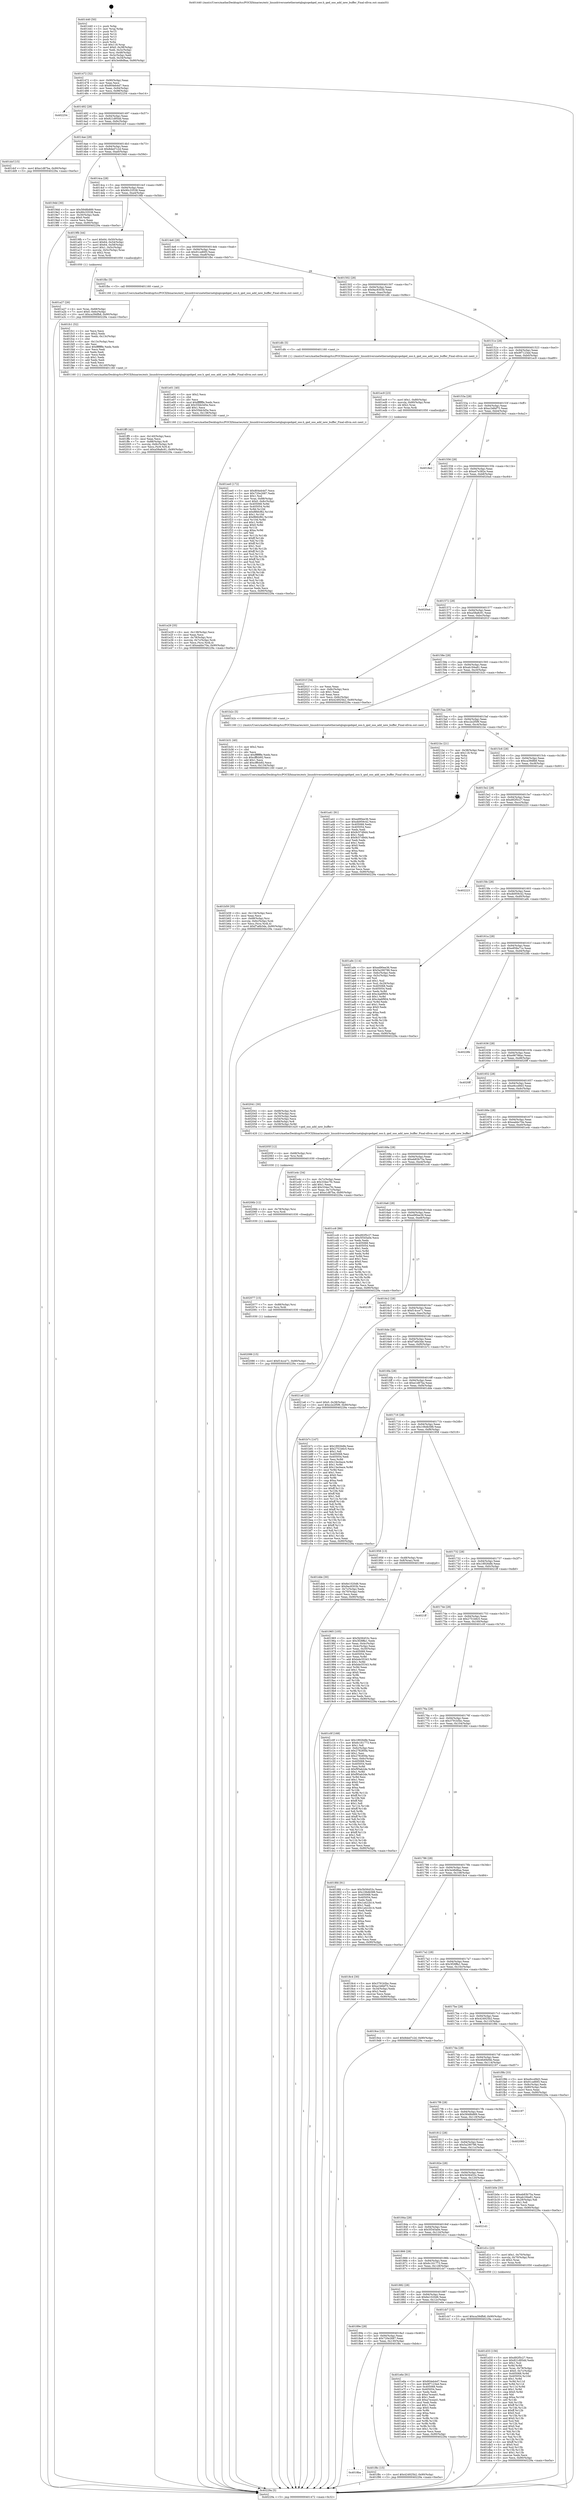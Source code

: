 digraph "0x401440" {
  label = "0x401440 (/mnt/c/Users/mathe/Desktop/tcc/POCII/binaries/extr_linuxdriversnetethernetqlogicqedqed_ooo.h_qed_ooo_add_new_buffer_Final-ollvm.out::main(0))"
  labelloc = "t"
  node[shape=record]

  Entry [label="",width=0.3,height=0.3,shape=circle,fillcolor=black,style=filled]
  "0x401472" [label="{
     0x401472 [32]\l
     | [instrs]\l
     &nbsp;&nbsp;0x401472 \<+6\>: mov -0x90(%rbp),%eax\l
     &nbsp;&nbsp;0x401478 \<+2\>: mov %eax,%ecx\l
     &nbsp;&nbsp;0x40147a \<+6\>: sub $0x804eb4d7,%ecx\l
     &nbsp;&nbsp;0x401480 \<+6\>: mov %eax,-0x94(%rbp)\l
     &nbsp;&nbsp;0x401486 \<+6\>: mov %ecx,-0x98(%rbp)\l
     &nbsp;&nbsp;0x40148c \<+6\>: je 0000000000402254 \<main+0xe14\>\l
  }"]
  "0x402254" [label="{
     0x402254\l
  }", style=dashed]
  "0x401492" [label="{
     0x401492 [28]\l
     | [instrs]\l
     &nbsp;&nbsp;0x401492 \<+5\>: jmp 0000000000401497 \<main+0x57\>\l
     &nbsp;&nbsp;0x401497 \<+6\>: mov -0x94(%rbp),%eax\l
     &nbsp;&nbsp;0x40149d \<+5\>: sub $0x821d95dd,%eax\l
     &nbsp;&nbsp;0x4014a2 \<+6\>: mov %eax,-0x9c(%rbp)\l
     &nbsp;&nbsp;0x4014a8 \<+6\>: je 0000000000401dcf \<main+0x98f\>\l
  }"]
  Exit [label="",width=0.3,height=0.3,shape=circle,fillcolor=black,style=filled,peripheries=2]
  "0x401dcf" [label="{
     0x401dcf [15]\l
     | [instrs]\l
     &nbsp;&nbsp;0x401dcf \<+10\>: movl $0xe1d87ba,-0x90(%rbp)\l
     &nbsp;&nbsp;0x401dd9 \<+5\>: jmp 000000000040229a \<main+0xe5a\>\l
  }"]
  "0x4014ae" [label="{
     0x4014ae [28]\l
     | [instrs]\l
     &nbsp;&nbsp;0x4014ae \<+5\>: jmp 00000000004014b3 \<main+0x73\>\l
     &nbsp;&nbsp;0x4014b3 \<+6\>: mov -0x94(%rbp),%eax\l
     &nbsp;&nbsp;0x4014b9 \<+5\>: sub $0x8ded7c2d,%eax\l
     &nbsp;&nbsp;0x4014be \<+6\>: mov %eax,-0xa0(%rbp)\l
     &nbsp;&nbsp;0x4014c4 \<+6\>: je 00000000004019dd \<main+0x59d\>\l
  }"]
  "0x402086" [label="{
     0x402086 [15]\l
     | [instrs]\l
     &nbsp;&nbsp;0x402086 \<+10\>: movl $0xf14cce71,-0x90(%rbp)\l
     &nbsp;&nbsp;0x402090 \<+5\>: jmp 000000000040229a \<main+0xe5a\>\l
  }"]
  "0x4019dd" [label="{
     0x4019dd [30]\l
     | [instrs]\l
     &nbsp;&nbsp;0x4019dd \<+5\>: mov $0x5848b889,%eax\l
     &nbsp;&nbsp;0x4019e2 \<+5\>: mov $0x90c33538,%ecx\l
     &nbsp;&nbsp;0x4019e7 \<+3\>: mov -0x30(%rbp),%edx\l
     &nbsp;&nbsp;0x4019ea \<+3\>: cmp $0x0,%edx\l
     &nbsp;&nbsp;0x4019ed \<+3\>: cmove %ecx,%eax\l
     &nbsp;&nbsp;0x4019f0 \<+6\>: mov %eax,-0x90(%rbp)\l
     &nbsp;&nbsp;0x4019f6 \<+5\>: jmp 000000000040229a \<main+0xe5a\>\l
  }"]
  "0x4014ca" [label="{
     0x4014ca [28]\l
     | [instrs]\l
     &nbsp;&nbsp;0x4014ca \<+5\>: jmp 00000000004014cf \<main+0x8f\>\l
     &nbsp;&nbsp;0x4014cf \<+6\>: mov -0x94(%rbp),%eax\l
     &nbsp;&nbsp;0x4014d5 \<+5\>: sub $0x90c33538,%eax\l
     &nbsp;&nbsp;0x4014da \<+6\>: mov %eax,-0xa4(%rbp)\l
     &nbsp;&nbsp;0x4014e0 \<+6\>: je 00000000004019fb \<main+0x5bb\>\l
  }"]
  "0x402077" [label="{
     0x402077 [15]\l
     | [instrs]\l
     &nbsp;&nbsp;0x402077 \<+7\>: mov -0x88(%rbp),%rsi\l
     &nbsp;&nbsp;0x40207e \<+3\>: mov %rsi,%rdi\l
     &nbsp;&nbsp;0x402081 \<+5\>: call 0000000000401030 \<free@plt\>\l
     | [calls]\l
     &nbsp;&nbsp;0x401030 \{1\} (unknown)\l
  }"]
  "0x4019fb" [label="{
     0x4019fb [44]\l
     | [instrs]\l
     &nbsp;&nbsp;0x4019fb \<+7\>: movl $0x64,-0x50(%rbp)\l
     &nbsp;&nbsp;0x401a02 \<+7\>: movl $0x64,-0x54(%rbp)\l
     &nbsp;&nbsp;0x401a09 \<+7\>: movl $0x64,-0x58(%rbp)\l
     &nbsp;&nbsp;0x401a10 \<+7\>: movl $0x1,-0x5c(%rbp)\l
     &nbsp;&nbsp;0x401a17 \<+4\>: movslq -0x5c(%rbp),%rax\l
     &nbsp;&nbsp;0x401a1b \<+4\>: shl $0x2,%rax\l
     &nbsp;&nbsp;0x401a1f \<+3\>: mov %rax,%rdi\l
     &nbsp;&nbsp;0x401a22 \<+5\>: call 0000000000401050 \<malloc@plt\>\l
     | [calls]\l
     &nbsp;&nbsp;0x401050 \{1\} (unknown)\l
  }"]
  "0x4014e6" [label="{
     0x4014e6 [28]\l
     | [instrs]\l
     &nbsp;&nbsp;0x4014e6 \<+5\>: jmp 00000000004014eb \<main+0xab\>\l
     &nbsp;&nbsp;0x4014eb \<+6\>: mov -0x94(%rbp),%eax\l
     &nbsp;&nbsp;0x4014f1 \<+5\>: sub $0x91ce80f3,%eax\l
     &nbsp;&nbsp;0x4014f6 \<+6\>: mov %eax,-0xa8(%rbp)\l
     &nbsp;&nbsp;0x4014fc \<+6\>: je 0000000000401fbc \<main+0xb7c\>\l
  }"]
  "0x40206b" [label="{
     0x40206b [12]\l
     | [instrs]\l
     &nbsp;&nbsp;0x40206b \<+4\>: mov -0x78(%rbp),%rsi\l
     &nbsp;&nbsp;0x40206f \<+3\>: mov %rsi,%rdi\l
     &nbsp;&nbsp;0x402072 \<+5\>: call 0000000000401030 \<free@plt\>\l
     | [calls]\l
     &nbsp;&nbsp;0x401030 \{1\} (unknown)\l
  }"]
  "0x401fbc" [label="{
     0x401fbc [5]\l
     | [instrs]\l
     &nbsp;&nbsp;0x401fbc \<+5\>: call 0000000000401160 \<next_i\>\l
     | [calls]\l
     &nbsp;&nbsp;0x401160 \{1\} (/mnt/c/Users/mathe/Desktop/tcc/POCII/binaries/extr_linuxdriversnetethernetqlogicqedqed_ooo.h_qed_ooo_add_new_buffer_Final-ollvm.out::next_i)\l
  }"]
  "0x401502" [label="{
     0x401502 [28]\l
     | [instrs]\l
     &nbsp;&nbsp;0x401502 \<+5\>: jmp 0000000000401507 \<main+0xc7\>\l
     &nbsp;&nbsp;0x401507 \<+6\>: mov -0x94(%rbp),%eax\l
     &nbsp;&nbsp;0x40150d \<+5\>: sub $0x9ac8303b,%eax\l
     &nbsp;&nbsp;0x401512 \<+6\>: mov %eax,-0xac(%rbp)\l
     &nbsp;&nbsp;0x401518 \<+6\>: je 0000000000401dfc \<main+0x9bc\>\l
  }"]
  "0x40205f" [label="{
     0x40205f [12]\l
     | [instrs]\l
     &nbsp;&nbsp;0x40205f \<+4\>: mov -0x68(%rbp),%rsi\l
     &nbsp;&nbsp;0x402063 \<+3\>: mov %rsi,%rdi\l
     &nbsp;&nbsp;0x402066 \<+5\>: call 0000000000401030 \<free@plt\>\l
     | [calls]\l
     &nbsp;&nbsp;0x401030 \{1\} (unknown)\l
  }"]
  "0x401dfc" [label="{
     0x401dfc [5]\l
     | [instrs]\l
     &nbsp;&nbsp;0x401dfc \<+5\>: call 0000000000401160 \<next_i\>\l
     | [calls]\l
     &nbsp;&nbsp;0x401160 \{1\} (/mnt/c/Users/mathe/Desktop/tcc/POCII/binaries/extr_linuxdriversnetethernetqlogicqedqed_ooo.h_qed_ooo_add_new_buffer_Final-ollvm.out::next_i)\l
  }"]
  "0x40151e" [label="{
     0x40151e [28]\l
     | [instrs]\l
     &nbsp;&nbsp;0x40151e \<+5\>: jmp 0000000000401523 \<main+0xe3\>\l
     &nbsp;&nbsp;0x401523 \<+6\>: mov -0x94(%rbp),%eax\l
     &nbsp;&nbsp;0x401529 \<+5\>: sub $0x9f7123ed,%eax\l
     &nbsp;&nbsp;0x40152e \<+6\>: mov %eax,-0xb0(%rbp)\l
     &nbsp;&nbsp;0x401534 \<+6\>: je 0000000000401ec9 \<main+0xa89\>\l
  }"]
  "0x401ff5" [label="{
     0x401ff5 [42]\l
     | [instrs]\l
     &nbsp;&nbsp;0x401ff5 \<+6\>: mov -0x140(%rbp),%ecx\l
     &nbsp;&nbsp;0x401ffb \<+3\>: imul %eax,%ecx\l
     &nbsp;&nbsp;0x401ffe \<+7\>: mov -0x88(%rbp),%r8\l
     &nbsp;&nbsp;0x402005 \<+7\>: movslq -0x8c(%rbp),%r9\l
     &nbsp;&nbsp;0x40200c \<+4\>: mov %ecx,(%r8,%r9,4)\l
     &nbsp;&nbsp;0x402010 \<+10\>: movl $0xa58a8c91,-0x90(%rbp)\l
     &nbsp;&nbsp;0x40201a \<+5\>: jmp 000000000040229a \<main+0xe5a\>\l
  }"]
  "0x401ec9" [label="{
     0x401ec9 [23]\l
     | [instrs]\l
     &nbsp;&nbsp;0x401ec9 \<+7\>: movl $0x1,-0x80(%rbp)\l
     &nbsp;&nbsp;0x401ed0 \<+4\>: movslq -0x80(%rbp),%rax\l
     &nbsp;&nbsp;0x401ed4 \<+4\>: shl $0x2,%rax\l
     &nbsp;&nbsp;0x401ed8 \<+3\>: mov %rax,%rdi\l
     &nbsp;&nbsp;0x401edb \<+5\>: call 0000000000401050 \<malloc@plt\>\l
     | [calls]\l
     &nbsp;&nbsp;0x401050 \{1\} (unknown)\l
  }"]
  "0x40153a" [label="{
     0x40153a [28]\l
     | [instrs]\l
     &nbsp;&nbsp;0x40153a \<+5\>: jmp 000000000040153f \<main+0xff\>\l
     &nbsp;&nbsp;0x40153f \<+6\>: mov -0x94(%rbp),%eax\l
     &nbsp;&nbsp;0x401545 \<+5\>: sub $0xa1b6bf75,%eax\l
     &nbsp;&nbsp;0x40154a \<+6\>: mov %eax,-0xb4(%rbp)\l
     &nbsp;&nbsp;0x401550 \<+6\>: je 00000000004018e2 \<main+0x4a2\>\l
  }"]
  "0x401fc1" [label="{
     0x401fc1 [52]\l
     | [instrs]\l
     &nbsp;&nbsp;0x401fc1 \<+2\>: xor %ecx,%ecx\l
     &nbsp;&nbsp;0x401fc3 \<+5\>: mov $0x2,%edx\l
     &nbsp;&nbsp;0x401fc8 \<+6\>: mov %edx,-0x13c(%rbp)\l
     &nbsp;&nbsp;0x401fce \<+1\>: cltd\l
     &nbsp;&nbsp;0x401fcf \<+6\>: mov -0x13c(%rbp),%esi\l
     &nbsp;&nbsp;0x401fd5 \<+2\>: idiv %esi\l
     &nbsp;&nbsp;0x401fd7 \<+6\>: imul $0xfffffffe,%edx,%edx\l
     &nbsp;&nbsp;0x401fdd \<+2\>: mov %ecx,%edi\l
     &nbsp;&nbsp;0x401fdf \<+2\>: sub %edx,%edi\l
     &nbsp;&nbsp;0x401fe1 \<+2\>: mov %ecx,%edx\l
     &nbsp;&nbsp;0x401fe3 \<+3\>: sub $0x1,%edx\l
     &nbsp;&nbsp;0x401fe6 \<+2\>: add %edx,%edi\l
     &nbsp;&nbsp;0x401fe8 \<+2\>: sub %edi,%ecx\l
     &nbsp;&nbsp;0x401fea \<+6\>: mov %ecx,-0x140(%rbp)\l
     &nbsp;&nbsp;0x401ff0 \<+5\>: call 0000000000401160 \<next_i\>\l
     | [calls]\l
     &nbsp;&nbsp;0x401160 \{1\} (/mnt/c/Users/mathe/Desktop/tcc/POCII/binaries/extr_linuxdriversnetethernetqlogicqedqed_ooo.h_qed_ooo_add_new_buffer_Final-ollvm.out::next_i)\l
  }"]
  "0x4018e2" [label="{
     0x4018e2\l
  }", style=dashed]
  "0x401556" [label="{
     0x401556 [28]\l
     | [instrs]\l
     &nbsp;&nbsp;0x401556 \<+5\>: jmp 000000000040155b \<main+0x11b\>\l
     &nbsp;&nbsp;0x40155b \<+6\>: mov -0x94(%rbp),%eax\l
     &nbsp;&nbsp;0x401561 \<+5\>: sub $0xa47e382e,%eax\l
     &nbsp;&nbsp;0x401566 \<+6\>: mov %eax,-0xb8(%rbp)\l
     &nbsp;&nbsp;0x40156c \<+6\>: je 00000000004020a4 \<main+0xc64\>\l
  }"]
  "0x4018ba" [label="{
     0x4018ba\l
  }", style=dashed]
  "0x4020a4" [label="{
     0x4020a4\l
  }", style=dashed]
  "0x401572" [label="{
     0x401572 [28]\l
     | [instrs]\l
     &nbsp;&nbsp;0x401572 \<+5\>: jmp 0000000000401577 \<main+0x137\>\l
     &nbsp;&nbsp;0x401577 \<+6\>: mov -0x94(%rbp),%eax\l
     &nbsp;&nbsp;0x40157d \<+5\>: sub $0xa58a8c91,%eax\l
     &nbsp;&nbsp;0x401582 \<+6\>: mov %eax,-0xbc(%rbp)\l
     &nbsp;&nbsp;0x401588 \<+6\>: je 000000000040201f \<main+0xbdf\>\l
  }"]
  "0x401f8c" [label="{
     0x401f8c [15]\l
     | [instrs]\l
     &nbsp;&nbsp;0x401f8c \<+10\>: movl $0x424925b2,-0x90(%rbp)\l
     &nbsp;&nbsp;0x401f96 \<+5\>: jmp 000000000040229a \<main+0xe5a\>\l
  }"]
  "0x40201f" [label="{
     0x40201f [34]\l
     | [instrs]\l
     &nbsp;&nbsp;0x40201f \<+2\>: xor %eax,%eax\l
     &nbsp;&nbsp;0x402021 \<+6\>: mov -0x8c(%rbp),%ecx\l
     &nbsp;&nbsp;0x402027 \<+3\>: sub $0x1,%eax\l
     &nbsp;&nbsp;0x40202a \<+2\>: sub %eax,%ecx\l
     &nbsp;&nbsp;0x40202c \<+6\>: mov %ecx,-0x8c(%rbp)\l
     &nbsp;&nbsp;0x402032 \<+10\>: movl $0x424925b2,-0x90(%rbp)\l
     &nbsp;&nbsp;0x40203c \<+5\>: jmp 000000000040229a \<main+0xe5a\>\l
  }"]
  "0x40158e" [label="{
     0x40158e [28]\l
     | [instrs]\l
     &nbsp;&nbsp;0x40158e \<+5\>: jmp 0000000000401593 \<main+0x153\>\l
     &nbsp;&nbsp;0x401593 \<+6\>: mov -0x94(%rbp),%eax\l
     &nbsp;&nbsp;0x401599 \<+5\>: sub $0xab184a81,%eax\l
     &nbsp;&nbsp;0x40159e \<+6\>: mov %eax,-0xc0(%rbp)\l
     &nbsp;&nbsp;0x4015a4 \<+6\>: je 0000000000401b2c \<main+0x6ec\>\l
  }"]
  "0x401ee0" [label="{
     0x401ee0 [172]\l
     | [instrs]\l
     &nbsp;&nbsp;0x401ee0 \<+5\>: mov $0x804eb4d7,%ecx\l
     &nbsp;&nbsp;0x401ee5 \<+5\>: mov $0x720e2687,%edx\l
     &nbsp;&nbsp;0x401eea \<+3\>: mov $0x1,%sil\l
     &nbsp;&nbsp;0x401eed \<+7\>: mov %rax,-0x88(%rbp)\l
     &nbsp;&nbsp;0x401ef4 \<+10\>: movl $0x0,-0x8c(%rbp)\l
     &nbsp;&nbsp;0x401efe \<+8\>: mov 0x405068,%r8d\l
     &nbsp;&nbsp;0x401f06 \<+8\>: mov 0x405054,%r9d\l
     &nbsp;&nbsp;0x401f0e \<+3\>: mov %r8d,%r10d\l
     &nbsp;&nbsp;0x401f11 \<+7\>: add $0xf86fcf82,%r10d\l
     &nbsp;&nbsp;0x401f18 \<+4\>: sub $0x1,%r10d\l
     &nbsp;&nbsp;0x401f1c \<+7\>: sub $0xf86fcf82,%r10d\l
     &nbsp;&nbsp;0x401f23 \<+4\>: imul %r10d,%r8d\l
     &nbsp;&nbsp;0x401f27 \<+4\>: and $0x1,%r8d\l
     &nbsp;&nbsp;0x401f2b \<+4\>: cmp $0x0,%r8d\l
     &nbsp;&nbsp;0x401f2f \<+4\>: sete %r11b\l
     &nbsp;&nbsp;0x401f33 \<+4\>: cmp $0xa,%r9d\l
     &nbsp;&nbsp;0x401f37 \<+3\>: setl %bl\l
     &nbsp;&nbsp;0x401f3a \<+3\>: mov %r11b,%r14b\l
     &nbsp;&nbsp;0x401f3d \<+4\>: xor $0xff,%r14b\l
     &nbsp;&nbsp;0x401f41 \<+3\>: mov %bl,%r15b\l
     &nbsp;&nbsp;0x401f44 \<+4\>: xor $0xff,%r15b\l
     &nbsp;&nbsp;0x401f48 \<+4\>: xor $0x1,%sil\l
     &nbsp;&nbsp;0x401f4c \<+3\>: mov %r14b,%r12b\l
     &nbsp;&nbsp;0x401f4f \<+4\>: and $0xff,%r12b\l
     &nbsp;&nbsp;0x401f53 \<+3\>: and %sil,%r11b\l
     &nbsp;&nbsp;0x401f56 \<+3\>: mov %r15b,%r13b\l
     &nbsp;&nbsp;0x401f59 \<+4\>: and $0xff,%r13b\l
     &nbsp;&nbsp;0x401f5d \<+3\>: and %sil,%bl\l
     &nbsp;&nbsp;0x401f60 \<+3\>: or %r11b,%r12b\l
     &nbsp;&nbsp;0x401f63 \<+3\>: or %bl,%r13b\l
     &nbsp;&nbsp;0x401f66 \<+3\>: xor %r13b,%r12b\l
     &nbsp;&nbsp;0x401f69 \<+3\>: or %r15b,%r14b\l
     &nbsp;&nbsp;0x401f6c \<+4\>: xor $0xff,%r14b\l
     &nbsp;&nbsp;0x401f70 \<+4\>: or $0x1,%sil\l
     &nbsp;&nbsp;0x401f74 \<+3\>: and %sil,%r14b\l
     &nbsp;&nbsp;0x401f77 \<+3\>: or %r14b,%r12b\l
     &nbsp;&nbsp;0x401f7a \<+4\>: test $0x1,%r12b\l
     &nbsp;&nbsp;0x401f7e \<+3\>: cmovne %edx,%ecx\l
     &nbsp;&nbsp;0x401f81 \<+6\>: mov %ecx,-0x90(%rbp)\l
     &nbsp;&nbsp;0x401f87 \<+5\>: jmp 000000000040229a \<main+0xe5a\>\l
  }"]
  "0x401b2c" [label="{
     0x401b2c [5]\l
     | [instrs]\l
     &nbsp;&nbsp;0x401b2c \<+5\>: call 0000000000401160 \<next_i\>\l
     | [calls]\l
     &nbsp;&nbsp;0x401160 \{1\} (/mnt/c/Users/mathe/Desktop/tcc/POCII/binaries/extr_linuxdriversnetethernetqlogicqedqed_ooo.h_qed_ooo_add_new_buffer_Final-ollvm.out::next_i)\l
  }"]
  "0x4015aa" [label="{
     0x4015aa [28]\l
     | [instrs]\l
     &nbsp;&nbsp;0x4015aa \<+5\>: jmp 00000000004015af \<main+0x16f\>\l
     &nbsp;&nbsp;0x4015af \<+6\>: mov -0x94(%rbp),%eax\l
     &nbsp;&nbsp;0x4015b5 \<+5\>: sub $0xc2e2f5f9,%eax\l
     &nbsp;&nbsp;0x4015ba \<+6\>: mov %eax,-0xc4(%rbp)\l
     &nbsp;&nbsp;0x4015c0 \<+6\>: je 00000000004021bc \<main+0xd7c\>\l
  }"]
  "0x40189e" [label="{
     0x40189e [28]\l
     | [instrs]\l
     &nbsp;&nbsp;0x40189e \<+5\>: jmp 00000000004018a3 \<main+0x463\>\l
     &nbsp;&nbsp;0x4018a3 \<+6\>: mov -0x94(%rbp),%eax\l
     &nbsp;&nbsp;0x4018a9 \<+5\>: sub $0x720e2687,%eax\l
     &nbsp;&nbsp;0x4018ae \<+6\>: mov %eax,-0x130(%rbp)\l
     &nbsp;&nbsp;0x4018b4 \<+6\>: je 0000000000401f8c \<main+0xb4c\>\l
  }"]
  "0x4021bc" [label="{
     0x4021bc [21]\l
     | [instrs]\l
     &nbsp;&nbsp;0x4021bc \<+3\>: mov -0x38(%rbp),%eax\l
     &nbsp;&nbsp;0x4021bf \<+7\>: add $0x118,%rsp\l
     &nbsp;&nbsp;0x4021c6 \<+1\>: pop %rbx\l
     &nbsp;&nbsp;0x4021c7 \<+2\>: pop %r12\l
     &nbsp;&nbsp;0x4021c9 \<+2\>: pop %r13\l
     &nbsp;&nbsp;0x4021cb \<+2\>: pop %r14\l
     &nbsp;&nbsp;0x4021cd \<+2\>: pop %r15\l
     &nbsp;&nbsp;0x4021cf \<+1\>: pop %rbp\l
     &nbsp;&nbsp;0x4021d0 \<+1\>: ret\l
  }"]
  "0x4015c6" [label="{
     0x4015c6 [28]\l
     | [instrs]\l
     &nbsp;&nbsp;0x4015c6 \<+5\>: jmp 00000000004015cb \<main+0x18b\>\l
     &nbsp;&nbsp;0x4015cb \<+6\>: mov -0x94(%rbp),%eax\l
     &nbsp;&nbsp;0x4015d1 \<+5\>: sub $0xca39dfb8,%eax\l
     &nbsp;&nbsp;0x4015d6 \<+6\>: mov %eax,-0xc8(%rbp)\l
     &nbsp;&nbsp;0x4015dc \<+6\>: je 0000000000401a41 \<main+0x601\>\l
  }"]
  "0x401e6e" [label="{
     0x401e6e [91]\l
     | [instrs]\l
     &nbsp;&nbsp;0x401e6e \<+5\>: mov $0x804eb4d7,%eax\l
     &nbsp;&nbsp;0x401e73 \<+5\>: mov $0x9f7123ed,%ecx\l
     &nbsp;&nbsp;0x401e78 \<+7\>: mov 0x405068,%edx\l
     &nbsp;&nbsp;0x401e7f \<+7\>: mov 0x405054,%esi\l
     &nbsp;&nbsp;0x401e86 \<+2\>: mov %edx,%edi\l
     &nbsp;&nbsp;0x401e88 \<+6\>: sub $0xa7ecea41,%edi\l
     &nbsp;&nbsp;0x401e8e \<+3\>: sub $0x1,%edi\l
     &nbsp;&nbsp;0x401e91 \<+6\>: add $0xa7ecea41,%edi\l
     &nbsp;&nbsp;0x401e97 \<+3\>: imul %edi,%edx\l
     &nbsp;&nbsp;0x401e9a \<+3\>: and $0x1,%edx\l
     &nbsp;&nbsp;0x401e9d \<+3\>: cmp $0x0,%edx\l
     &nbsp;&nbsp;0x401ea0 \<+4\>: sete %r8b\l
     &nbsp;&nbsp;0x401ea4 \<+3\>: cmp $0xa,%esi\l
     &nbsp;&nbsp;0x401ea7 \<+4\>: setl %r9b\l
     &nbsp;&nbsp;0x401eab \<+3\>: mov %r8b,%r10b\l
     &nbsp;&nbsp;0x401eae \<+3\>: and %r9b,%r10b\l
     &nbsp;&nbsp;0x401eb1 \<+3\>: xor %r9b,%r8b\l
     &nbsp;&nbsp;0x401eb4 \<+3\>: or %r8b,%r10b\l
     &nbsp;&nbsp;0x401eb7 \<+4\>: test $0x1,%r10b\l
     &nbsp;&nbsp;0x401ebb \<+3\>: cmovne %ecx,%eax\l
     &nbsp;&nbsp;0x401ebe \<+6\>: mov %eax,-0x90(%rbp)\l
     &nbsp;&nbsp;0x401ec4 \<+5\>: jmp 000000000040229a \<main+0xe5a\>\l
  }"]
  "0x401a41" [label="{
     0x401a41 [91]\l
     | [instrs]\l
     &nbsp;&nbsp;0x401a41 \<+5\>: mov $0xed90ee36,%eax\l
     &nbsp;&nbsp;0x401a46 \<+5\>: mov $0xdb959c42,%ecx\l
     &nbsp;&nbsp;0x401a4b \<+7\>: mov 0x405068,%edx\l
     &nbsp;&nbsp;0x401a52 \<+7\>: mov 0x405054,%esi\l
     &nbsp;&nbsp;0x401a59 \<+2\>: mov %edx,%edi\l
     &nbsp;&nbsp;0x401a5b \<+6\>: add $0x9c57d9d4,%edi\l
     &nbsp;&nbsp;0x401a61 \<+3\>: sub $0x1,%edi\l
     &nbsp;&nbsp;0x401a64 \<+6\>: sub $0x9c57d9d4,%edi\l
     &nbsp;&nbsp;0x401a6a \<+3\>: imul %edi,%edx\l
     &nbsp;&nbsp;0x401a6d \<+3\>: and $0x1,%edx\l
     &nbsp;&nbsp;0x401a70 \<+3\>: cmp $0x0,%edx\l
     &nbsp;&nbsp;0x401a73 \<+4\>: sete %r8b\l
     &nbsp;&nbsp;0x401a77 \<+3\>: cmp $0xa,%esi\l
     &nbsp;&nbsp;0x401a7a \<+4\>: setl %r9b\l
     &nbsp;&nbsp;0x401a7e \<+3\>: mov %r8b,%r10b\l
     &nbsp;&nbsp;0x401a81 \<+3\>: and %r9b,%r10b\l
     &nbsp;&nbsp;0x401a84 \<+3\>: xor %r9b,%r8b\l
     &nbsp;&nbsp;0x401a87 \<+3\>: or %r8b,%r10b\l
     &nbsp;&nbsp;0x401a8a \<+4\>: test $0x1,%r10b\l
     &nbsp;&nbsp;0x401a8e \<+3\>: cmovne %ecx,%eax\l
     &nbsp;&nbsp;0x401a91 \<+6\>: mov %eax,-0x90(%rbp)\l
     &nbsp;&nbsp;0x401a97 \<+5\>: jmp 000000000040229a \<main+0xe5a\>\l
  }"]
  "0x4015e2" [label="{
     0x4015e2 [28]\l
     | [instrs]\l
     &nbsp;&nbsp;0x4015e2 \<+5\>: jmp 00000000004015e7 \<main+0x1a7\>\l
     &nbsp;&nbsp;0x4015e7 \<+6\>: mov -0x94(%rbp),%eax\l
     &nbsp;&nbsp;0x4015ed \<+5\>: sub $0xd92f5c27,%eax\l
     &nbsp;&nbsp;0x4015f2 \<+6\>: mov %eax,-0xcc(%rbp)\l
     &nbsp;&nbsp;0x4015f8 \<+6\>: je 0000000000402223 \<main+0xde3\>\l
  }"]
  "0x401e29" [label="{
     0x401e29 [35]\l
     | [instrs]\l
     &nbsp;&nbsp;0x401e29 \<+6\>: mov -0x138(%rbp),%ecx\l
     &nbsp;&nbsp;0x401e2f \<+3\>: imul %eax,%ecx\l
     &nbsp;&nbsp;0x401e32 \<+4\>: mov -0x78(%rbp),%rsi\l
     &nbsp;&nbsp;0x401e36 \<+4\>: movslq -0x7c(%rbp),%rdi\l
     &nbsp;&nbsp;0x401e3a \<+3\>: mov %ecx,(%rsi,%rdi,4)\l
     &nbsp;&nbsp;0x401e3d \<+10\>: movl $0xeabbc70e,-0x90(%rbp)\l
     &nbsp;&nbsp;0x401e47 \<+5\>: jmp 000000000040229a \<main+0xe5a\>\l
  }"]
  "0x402223" [label="{
     0x402223\l
  }", style=dashed]
  "0x4015fe" [label="{
     0x4015fe [28]\l
     | [instrs]\l
     &nbsp;&nbsp;0x4015fe \<+5\>: jmp 0000000000401603 \<main+0x1c3\>\l
     &nbsp;&nbsp;0x401603 \<+6\>: mov -0x94(%rbp),%eax\l
     &nbsp;&nbsp;0x401609 \<+5\>: sub $0xdb959c42,%eax\l
     &nbsp;&nbsp;0x40160e \<+6\>: mov %eax,-0xd0(%rbp)\l
     &nbsp;&nbsp;0x401614 \<+6\>: je 0000000000401a9c \<main+0x65c\>\l
  }"]
  "0x401e01" [label="{
     0x401e01 [40]\l
     | [instrs]\l
     &nbsp;&nbsp;0x401e01 \<+5\>: mov $0x2,%ecx\l
     &nbsp;&nbsp;0x401e06 \<+1\>: cltd\l
     &nbsp;&nbsp;0x401e07 \<+2\>: idiv %ecx\l
     &nbsp;&nbsp;0x401e09 \<+6\>: imul $0xfffffffe,%edx,%ecx\l
     &nbsp;&nbsp;0x401e0f \<+6\>: add $0x55bb3d5e,%ecx\l
     &nbsp;&nbsp;0x401e15 \<+3\>: add $0x1,%ecx\l
     &nbsp;&nbsp;0x401e18 \<+6\>: sub $0x55bb3d5e,%ecx\l
     &nbsp;&nbsp;0x401e1e \<+6\>: mov %ecx,-0x138(%rbp)\l
     &nbsp;&nbsp;0x401e24 \<+5\>: call 0000000000401160 \<next_i\>\l
     | [calls]\l
     &nbsp;&nbsp;0x401160 \{1\} (/mnt/c/Users/mathe/Desktop/tcc/POCII/binaries/extr_linuxdriversnetethernetqlogicqedqed_ooo.h_qed_ooo_add_new_buffer_Final-ollvm.out::next_i)\l
  }"]
  "0x401a9c" [label="{
     0x401a9c [114]\l
     | [instrs]\l
     &nbsp;&nbsp;0x401a9c \<+5\>: mov $0xed90ee36,%eax\l
     &nbsp;&nbsp;0x401aa1 \<+5\>: mov $0x5a290786,%ecx\l
     &nbsp;&nbsp;0x401aa6 \<+3\>: mov -0x6c(%rbp),%edx\l
     &nbsp;&nbsp;0x401aa9 \<+3\>: cmp -0x5c(%rbp),%edx\l
     &nbsp;&nbsp;0x401aac \<+4\>: setl %sil\l
     &nbsp;&nbsp;0x401ab0 \<+4\>: and $0x1,%sil\l
     &nbsp;&nbsp;0x401ab4 \<+4\>: mov %sil,-0x29(%rbp)\l
     &nbsp;&nbsp;0x401ab8 \<+7\>: mov 0x405068,%edx\l
     &nbsp;&nbsp;0x401abf \<+7\>: mov 0x405054,%edi\l
     &nbsp;&nbsp;0x401ac6 \<+3\>: mov %edx,%r8d\l
     &nbsp;&nbsp;0x401ac9 \<+7\>: add $0xc4a6f904,%r8d\l
     &nbsp;&nbsp;0x401ad0 \<+4\>: sub $0x1,%r8d\l
     &nbsp;&nbsp;0x401ad4 \<+7\>: sub $0xc4a6f904,%r8d\l
     &nbsp;&nbsp;0x401adb \<+4\>: imul %r8d,%edx\l
     &nbsp;&nbsp;0x401adf \<+3\>: and $0x1,%edx\l
     &nbsp;&nbsp;0x401ae2 \<+3\>: cmp $0x0,%edx\l
     &nbsp;&nbsp;0x401ae5 \<+4\>: sete %sil\l
     &nbsp;&nbsp;0x401ae9 \<+3\>: cmp $0xa,%edi\l
     &nbsp;&nbsp;0x401aec \<+4\>: setl %r9b\l
     &nbsp;&nbsp;0x401af0 \<+3\>: mov %sil,%r10b\l
     &nbsp;&nbsp;0x401af3 \<+3\>: and %r9b,%r10b\l
     &nbsp;&nbsp;0x401af6 \<+3\>: xor %r9b,%sil\l
     &nbsp;&nbsp;0x401af9 \<+3\>: or %sil,%r10b\l
     &nbsp;&nbsp;0x401afc \<+4\>: test $0x1,%r10b\l
     &nbsp;&nbsp;0x401b00 \<+3\>: cmovne %ecx,%eax\l
     &nbsp;&nbsp;0x401b03 \<+6\>: mov %eax,-0x90(%rbp)\l
     &nbsp;&nbsp;0x401b09 \<+5\>: jmp 000000000040229a \<main+0xe5a\>\l
  }"]
  "0x40161a" [label="{
     0x40161a [28]\l
     | [instrs]\l
     &nbsp;&nbsp;0x40161a \<+5\>: jmp 000000000040161f \<main+0x1df\>\l
     &nbsp;&nbsp;0x40161f \<+6\>: mov -0x94(%rbp),%eax\l
     &nbsp;&nbsp;0x401625 \<+5\>: sub $0xe958a71e,%eax\l
     &nbsp;&nbsp;0x40162a \<+6\>: mov %eax,-0xd4(%rbp)\l
     &nbsp;&nbsp;0x401630 \<+6\>: je 000000000040228b \<main+0xe4b\>\l
  }"]
  "0x401d33" [label="{
     0x401d33 [156]\l
     | [instrs]\l
     &nbsp;&nbsp;0x401d33 \<+5\>: mov $0xd92f5c27,%ecx\l
     &nbsp;&nbsp;0x401d38 \<+5\>: mov $0x821d95dd,%edx\l
     &nbsp;&nbsp;0x401d3d \<+3\>: mov $0x1,%sil\l
     &nbsp;&nbsp;0x401d40 \<+3\>: xor %r8d,%r8d\l
     &nbsp;&nbsp;0x401d43 \<+4\>: mov %rax,-0x78(%rbp)\l
     &nbsp;&nbsp;0x401d47 \<+7\>: movl $0x0,-0x7c(%rbp)\l
     &nbsp;&nbsp;0x401d4e \<+8\>: mov 0x405068,%r9d\l
     &nbsp;&nbsp;0x401d56 \<+8\>: mov 0x405054,%r10d\l
     &nbsp;&nbsp;0x401d5e \<+4\>: sub $0x1,%r8d\l
     &nbsp;&nbsp;0x401d62 \<+3\>: mov %r9d,%r11d\l
     &nbsp;&nbsp;0x401d65 \<+3\>: add %r8d,%r11d\l
     &nbsp;&nbsp;0x401d68 \<+4\>: imul %r11d,%r9d\l
     &nbsp;&nbsp;0x401d6c \<+4\>: and $0x1,%r9d\l
     &nbsp;&nbsp;0x401d70 \<+4\>: cmp $0x0,%r9d\l
     &nbsp;&nbsp;0x401d74 \<+3\>: sete %bl\l
     &nbsp;&nbsp;0x401d77 \<+4\>: cmp $0xa,%r10d\l
     &nbsp;&nbsp;0x401d7b \<+4\>: setl %r14b\l
     &nbsp;&nbsp;0x401d7f \<+3\>: mov %bl,%r15b\l
     &nbsp;&nbsp;0x401d82 \<+4\>: xor $0xff,%r15b\l
     &nbsp;&nbsp;0x401d86 \<+3\>: mov %r14b,%r12b\l
     &nbsp;&nbsp;0x401d89 \<+4\>: xor $0xff,%r12b\l
     &nbsp;&nbsp;0x401d8d \<+4\>: xor $0x0,%sil\l
     &nbsp;&nbsp;0x401d91 \<+3\>: mov %r15b,%r13b\l
     &nbsp;&nbsp;0x401d94 \<+4\>: and $0x0,%r13b\l
     &nbsp;&nbsp;0x401d98 \<+3\>: and %sil,%bl\l
     &nbsp;&nbsp;0x401d9b \<+3\>: mov %r12b,%al\l
     &nbsp;&nbsp;0x401d9e \<+2\>: and $0x0,%al\l
     &nbsp;&nbsp;0x401da0 \<+3\>: and %sil,%r14b\l
     &nbsp;&nbsp;0x401da3 \<+3\>: or %bl,%r13b\l
     &nbsp;&nbsp;0x401da6 \<+3\>: or %r14b,%al\l
     &nbsp;&nbsp;0x401da9 \<+3\>: xor %al,%r13b\l
     &nbsp;&nbsp;0x401dac \<+3\>: or %r12b,%r15b\l
     &nbsp;&nbsp;0x401daf \<+4\>: xor $0xff,%r15b\l
     &nbsp;&nbsp;0x401db3 \<+4\>: or $0x0,%sil\l
     &nbsp;&nbsp;0x401db7 \<+3\>: and %sil,%r15b\l
     &nbsp;&nbsp;0x401dba \<+3\>: or %r15b,%r13b\l
     &nbsp;&nbsp;0x401dbd \<+4\>: test $0x1,%r13b\l
     &nbsp;&nbsp;0x401dc1 \<+3\>: cmovne %edx,%ecx\l
     &nbsp;&nbsp;0x401dc4 \<+6\>: mov %ecx,-0x90(%rbp)\l
     &nbsp;&nbsp;0x401dca \<+5\>: jmp 000000000040229a \<main+0xe5a\>\l
  }"]
  "0x40228b" [label="{
     0x40228b\l
  }", style=dashed]
  "0x401636" [label="{
     0x401636 [28]\l
     | [instrs]\l
     &nbsp;&nbsp;0x401636 \<+5\>: jmp 000000000040163b \<main+0x1fb\>\l
     &nbsp;&nbsp;0x40163b \<+6\>: mov -0x94(%rbp),%eax\l
     &nbsp;&nbsp;0x401641 \<+5\>: sub $0xe96786ac,%eax\l
     &nbsp;&nbsp;0x401646 \<+6\>: mov %eax,-0xd8(%rbp)\l
     &nbsp;&nbsp;0x40164c \<+6\>: je 00000000004020ff \<main+0xcbf\>\l
  }"]
  "0x401882" [label="{
     0x401882 [28]\l
     | [instrs]\l
     &nbsp;&nbsp;0x401882 \<+5\>: jmp 0000000000401887 \<main+0x447\>\l
     &nbsp;&nbsp;0x401887 \<+6\>: mov -0x94(%rbp),%eax\l
     &nbsp;&nbsp;0x40188d \<+5\>: sub $0x6e1020d6,%eax\l
     &nbsp;&nbsp;0x401892 \<+6\>: mov %eax,-0x12c(%rbp)\l
     &nbsp;&nbsp;0x401898 \<+6\>: je 0000000000401e6e \<main+0xa2e\>\l
  }"]
  "0x4020ff" [label="{
     0x4020ff\l
  }", style=dashed]
  "0x401652" [label="{
     0x401652 [28]\l
     | [instrs]\l
     &nbsp;&nbsp;0x401652 \<+5\>: jmp 0000000000401657 \<main+0x217\>\l
     &nbsp;&nbsp;0x401657 \<+6\>: mov -0x94(%rbp),%eax\l
     &nbsp;&nbsp;0x40165d \<+5\>: sub $0xe9ccd9d3,%eax\l
     &nbsp;&nbsp;0x401662 \<+6\>: mov %eax,-0xdc(%rbp)\l
     &nbsp;&nbsp;0x401668 \<+6\>: je 0000000000402041 \<main+0xc01\>\l
  }"]
  "0x401cb7" [label="{
     0x401cb7 [15]\l
     | [instrs]\l
     &nbsp;&nbsp;0x401cb7 \<+10\>: movl $0xca39dfb8,-0x90(%rbp)\l
     &nbsp;&nbsp;0x401cc1 \<+5\>: jmp 000000000040229a \<main+0xe5a\>\l
  }"]
  "0x402041" [label="{
     0x402041 [30]\l
     | [instrs]\l
     &nbsp;&nbsp;0x402041 \<+4\>: mov -0x68(%rbp),%rdi\l
     &nbsp;&nbsp;0x402045 \<+4\>: mov -0x78(%rbp),%rsi\l
     &nbsp;&nbsp;0x402049 \<+3\>: mov -0x50(%rbp),%edx\l
     &nbsp;&nbsp;0x40204c \<+3\>: mov -0x54(%rbp),%ecx\l
     &nbsp;&nbsp;0x40204f \<+7\>: mov -0x88(%rbp),%r8\l
     &nbsp;&nbsp;0x402056 \<+4\>: mov -0x58(%rbp),%r9d\l
     &nbsp;&nbsp;0x40205a \<+5\>: call 0000000000401420 \<qed_ooo_add_new_buffer\>\l
     | [calls]\l
     &nbsp;&nbsp;0x401420 \{1\} (/mnt/c/Users/mathe/Desktop/tcc/POCII/binaries/extr_linuxdriversnetethernetqlogicqedqed_ooo.h_qed_ooo_add_new_buffer_Final-ollvm.out::qed_ooo_add_new_buffer)\l
  }"]
  "0x40166e" [label="{
     0x40166e [28]\l
     | [instrs]\l
     &nbsp;&nbsp;0x40166e \<+5\>: jmp 0000000000401673 \<main+0x233\>\l
     &nbsp;&nbsp;0x401673 \<+6\>: mov -0x94(%rbp),%eax\l
     &nbsp;&nbsp;0x401679 \<+5\>: sub $0xeabbc70e,%eax\l
     &nbsp;&nbsp;0x40167e \<+6\>: mov %eax,-0xe0(%rbp)\l
     &nbsp;&nbsp;0x401684 \<+6\>: je 0000000000401e4c \<main+0xa0c\>\l
  }"]
  "0x401866" [label="{
     0x401866 [28]\l
     | [instrs]\l
     &nbsp;&nbsp;0x401866 \<+5\>: jmp 000000000040186b \<main+0x42b\>\l
     &nbsp;&nbsp;0x40186b \<+6\>: mov -0x94(%rbp),%eax\l
     &nbsp;&nbsp;0x401871 \<+5\>: sub $0x6c161773,%eax\l
     &nbsp;&nbsp;0x401876 \<+6\>: mov %eax,-0x128(%rbp)\l
     &nbsp;&nbsp;0x40187c \<+6\>: je 0000000000401cb7 \<main+0x877\>\l
  }"]
  "0x401e4c" [label="{
     0x401e4c [34]\l
     | [instrs]\l
     &nbsp;&nbsp;0x401e4c \<+3\>: mov -0x7c(%rbp),%eax\l
     &nbsp;&nbsp;0x401e4f \<+5\>: sub $0x334ec7fc,%eax\l
     &nbsp;&nbsp;0x401e54 \<+3\>: add $0x1,%eax\l
     &nbsp;&nbsp;0x401e57 \<+5\>: add $0x334ec7fc,%eax\l
     &nbsp;&nbsp;0x401e5c \<+3\>: mov %eax,-0x7c(%rbp)\l
     &nbsp;&nbsp;0x401e5f \<+10\>: movl $0xe1d87ba,-0x90(%rbp)\l
     &nbsp;&nbsp;0x401e69 \<+5\>: jmp 000000000040229a \<main+0xe5a\>\l
  }"]
  "0x40168a" [label="{
     0x40168a [28]\l
     | [instrs]\l
     &nbsp;&nbsp;0x40168a \<+5\>: jmp 000000000040168f \<main+0x24f\>\l
     &nbsp;&nbsp;0x40168f \<+6\>: mov -0x94(%rbp),%eax\l
     &nbsp;&nbsp;0x401695 \<+5\>: sub $0xeb83b75a,%eax\l
     &nbsp;&nbsp;0x40169a \<+6\>: mov %eax,-0xe4(%rbp)\l
     &nbsp;&nbsp;0x4016a0 \<+6\>: je 0000000000401cc6 \<main+0x886\>\l
  }"]
  "0x401d1c" [label="{
     0x401d1c [23]\l
     | [instrs]\l
     &nbsp;&nbsp;0x401d1c \<+7\>: movl $0x1,-0x70(%rbp)\l
     &nbsp;&nbsp;0x401d23 \<+4\>: movslq -0x70(%rbp),%rax\l
     &nbsp;&nbsp;0x401d27 \<+4\>: shl $0x2,%rax\l
     &nbsp;&nbsp;0x401d2b \<+3\>: mov %rax,%rdi\l
     &nbsp;&nbsp;0x401d2e \<+5\>: call 0000000000401050 \<malloc@plt\>\l
     | [calls]\l
     &nbsp;&nbsp;0x401050 \{1\} (unknown)\l
  }"]
  "0x401cc6" [label="{
     0x401cc6 [86]\l
     | [instrs]\l
     &nbsp;&nbsp;0x401cc6 \<+5\>: mov $0xd92f5c27,%eax\l
     &nbsp;&nbsp;0x401ccb \<+5\>: mov $0x5f345a0e,%ecx\l
     &nbsp;&nbsp;0x401cd0 \<+2\>: xor %edx,%edx\l
     &nbsp;&nbsp;0x401cd2 \<+7\>: mov 0x405068,%esi\l
     &nbsp;&nbsp;0x401cd9 \<+7\>: mov 0x405054,%edi\l
     &nbsp;&nbsp;0x401ce0 \<+3\>: sub $0x1,%edx\l
     &nbsp;&nbsp;0x401ce3 \<+3\>: mov %esi,%r8d\l
     &nbsp;&nbsp;0x401ce6 \<+3\>: add %edx,%r8d\l
     &nbsp;&nbsp;0x401ce9 \<+4\>: imul %r8d,%esi\l
     &nbsp;&nbsp;0x401ced \<+3\>: and $0x1,%esi\l
     &nbsp;&nbsp;0x401cf0 \<+3\>: cmp $0x0,%esi\l
     &nbsp;&nbsp;0x401cf3 \<+4\>: sete %r9b\l
     &nbsp;&nbsp;0x401cf7 \<+3\>: cmp $0xa,%edi\l
     &nbsp;&nbsp;0x401cfa \<+4\>: setl %r10b\l
     &nbsp;&nbsp;0x401cfe \<+3\>: mov %r9b,%r11b\l
     &nbsp;&nbsp;0x401d01 \<+3\>: and %r10b,%r11b\l
     &nbsp;&nbsp;0x401d04 \<+3\>: xor %r10b,%r9b\l
     &nbsp;&nbsp;0x401d07 \<+3\>: or %r9b,%r11b\l
     &nbsp;&nbsp;0x401d0a \<+4\>: test $0x1,%r11b\l
     &nbsp;&nbsp;0x401d0e \<+3\>: cmovne %ecx,%eax\l
     &nbsp;&nbsp;0x401d11 \<+6\>: mov %eax,-0x90(%rbp)\l
     &nbsp;&nbsp;0x401d17 \<+5\>: jmp 000000000040229a \<main+0xe5a\>\l
  }"]
  "0x4016a6" [label="{
     0x4016a6 [28]\l
     | [instrs]\l
     &nbsp;&nbsp;0x4016a6 \<+5\>: jmp 00000000004016ab \<main+0x26b\>\l
     &nbsp;&nbsp;0x4016ab \<+6\>: mov -0x94(%rbp),%eax\l
     &nbsp;&nbsp;0x4016b1 \<+5\>: sub $0xed90ee36,%eax\l
     &nbsp;&nbsp;0x4016b6 \<+6\>: mov %eax,-0xe8(%rbp)\l
     &nbsp;&nbsp;0x4016bc \<+6\>: je 00000000004021f0 \<main+0xdb0\>\l
  }"]
  "0x40184a" [label="{
     0x40184a [28]\l
     | [instrs]\l
     &nbsp;&nbsp;0x40184a \<+5\>: jmp 000000000040184f \<main+0x40f\>\l
     &nbsp;&nbsp;0x40184f \<+6\>: mov -0x94(%rbp),%eax\l
     &nbsp;&nbsp;0x401855 \<+5\>: sub $0x5f345a0e,%eax\l
     &nbsp;&nbsp;0x40185a \<+6\>: mov %eax,-0x124(%rbp)\l
     &nbsp;&nbsp;0x401860 \<+6\>: je 0000000000401d1c \<main+0x8dc\>\l
  }"]
  "0x4021f0" [label="{
     0x4021f0\l
  }", style=dashed]
  "0x4016c2" [label="{
     0x4016c2 [28]\l
     | [instrs]\l
     &nbsp;&nbsp;0x4016c2 \<+5\>: jmp 00000000004016c7 \<main+0x287\>\l
     &nbsp;&nbsp;0x4016c7 \<+6\>: mov -0x94(%rbp),%eax\l
     &nbsp;&nbsp;0x4016cd \<+5\>: sub $0xf14cce71,%eax\l
     &nbsp;&nbsp;0x4016d2 \<+6\>: mov %eax,-0xec(%rbp)\l
     &nbsp;&nbsp;0x4016d8 \<+6\>: je 00000000004021a6 \<main+0xd66\>\l
  }"]
  "0x4021d1" [label="{
     0x4021d1\l
  }", style=dashed]
  "0x4021a6" [label="{
     0x4021a6 [22]\l
     | [instrs]\l
     &nbsp;&nbsp;0x4021a6 \<+7\>: movl $0x0,-0x38(%rbp)\l
     &nbsp;&nbsp;0x4021ad \<+10\>: movl $0xc2e2f5f9,-0x90(%rbp)\l
     &nbsp;&nbsp;0x4021b7 \<+5\>: jmp 000000000040229a \<main+0xe5a\>\l
  }"]
  "0x4016de" [label="{
     0x4016de [28]\l
     | [instrs]\l
     &nbsp;&nbsp;0x4016de \<+5\>: jmp 00000000004016e3 \<main+0x2a3\>\l
     &nbsp;&nbsp;0x4016e3 \<+6\>: mov -0x94(%rbp),%eax\l
     &nbsp;&nbsp;0x4016e9 \<+5\>: sub $0xf7a6b3de,%eax\l
     &nbsp;&nbsp;0x4016ee \<+6\>: mov %eax,-0xf0(%rbp)\l
     &nbsp;&nbsp;0x4016f4 \<+6\>: je 0000000000401b7c \<main+0x73c\>\l
  }"]
  "0x401b59" [label="{
     0x401b59 [35]\l
     | [instrs]\l
     &nbsp;&nbsp;0x401b59 \<+6\>: mov -0x134(%rbp),%ecx\l
     &nbsp;&nbsp;0x401b5f \<+3\>: imul %eax,%ecx\l
     &nbsp;&nbsp;0x401b62 \<+4\>: mov -0x68(%rbp),%rsi\l
     &nbsp;&nbsp;0x401b66 \<+4\>: movslq -0x6c(%rbp),%rdi\l
     &nbsp;&nbsp;0x401b6a \<+3\>: mov %ecx,(%rsi,%rdi,4)\l
     &nbsp;&nbsp;0x401b6d \<+10\>: movl $0xf7a6b3de,-0x90(%rbp)\l
     &nbsp;&nbsp;0x401b77 \<+5\>: jmp 000000000040229a \<main+0xe5a\>\l
  }"]
  "0x401b7c" [label="{
     0x401b7c [147]\l
     | [instrs]\l
     &nbsp;&nbsp;0x401b7c \<+5\>: mov $0x18926dfe,%eax\l
     &nbsp;&nbsp;0x401b81 \<+5\>: mov $0x2751b6c5,%ecx\l
     &nbsp;&nbsp;0x401b86 \<+2\>: mov $0x1,%dl\l
     &nbsp;&nbsp;0x401b88 \<+7\>: mov 0x405068,%esi\l
     &nbsp;&nbsp;0x401b8f \<+7\>: mov 0x405054,%edi\l
     &nbsp;&nbsp;0x401b96 \<+3\>: mov %esi,%r8d\l
     &nbsp;&nbsp;0x401b99 \<+7\>: sub $0x13ecbace,%r8d\l
     &nbsp;&nbsp;0x401ba0 \<+4\>: sub $0x1,%r8d\l
     &nbsp;&nbsp;0x401ba4 \<+7\>: add $0x13ecbace,%r8d\l
     &nbsp;&nbsp;0x401bab \<+4\>: imul %r8d,%esi\l
     &nbsp;&nbsp;0x401baf \<+3\>: and $0x1,%esi\l
     &nbsp;&nbsp;0x401bb2 \<+3\>: cmp $0x0,%esi\l
     &nbsp;&nbsp;0x401bb5 \<+4\>: sete %r9b\l
     &nbsp;&nbsp;0x401bb9 \<+3\>: cmp $0xa,%edi\l
     &nbsp;&nbsp;0x401bbc \<+4\>: setl %r10b\l
     &nbsp;&nbsp;0x401bc0 \<+3\>: mov %r9b,%r11b\l
     &nbsp;&nbsp;0x401bc3 \<+4\>: xor $0xff,%r11b\l
     &nbsp;&nbsp;0x401bc7 \<+3\>: mov %r10b,%bl\l
     &nbsp;&nbsp;0x401bca \<+3\>: xor $0xff,%bl\l
     &nbsp;&nbsp;0x401bcd \<+3\>: xor $0x1,%dl\l
     &nbsp;&nbsp;0x401bd0 \<+3\>: mov %r11b,%r14b\l
     &nbsp;&nbsp;0x401bd3 \<+4\>: and $0xff,%r14b\l
     &nbsp;&nbsp;0x401bd7 \<+3\>: and %dl,%r9b\l
     &nbsp;&nbsp;0x401bda \<+3\>: mov %bl,%r15b\l
     &nbsp;&nbsp;0x401bdd \<+4\>: and $0xff,%r15b\l
     &nbsp;&nbsp;0x401be1 \<+3\>: and %dl,%r10b\l
     &nbsp;&nbsp;0x401be4 \<+3\>: or %r9b,%r14b\l
     &nbsp;&nbsp;0x401be7 \<+3\>: or %r10b,%r15b\l
     &nbsp;&nbsp;0x401bea \<+3\>: xor %r15b,%r14b\l
     &nbsp;&nbsp;0x401bed \<+3\>: or %bl,%r11b\l
     &nbsp;&nbsp;0x401bf0 \<+4\>: xor $0xff,%r11b\l
     &nbsp;&nbsp;0x401bf4 \<+3\>: or $0x1,%dl\l
     &nbsp;&nbsp;0x401bf7 \<+3\>: and %dl,%r11b\l
     &nbsp;&nbsp;0x401bfa \<+3\>: or %r11b,%r14b\l
     &nbsp;&nbsp;0x401bfd \<+4\>: test $0x1,%r14b\l
     &nbsp;&nbsp;0x401c01 \<+3\>: cmovne %ecx,%eax\l
     &nbsp;&nbsp;0x401c04 \<+6\>: mov %eax,-0x90(%rbp)\l
     &nbsp;&nbsp;0x401c0a \<+5\>: jmp 000000000040229a \<main+0xe5a\>\l
  }"]
  "0x4016fa" [label="{
     0x4016fa [28]\l
     | [instrs]\l
     &nbsp;&nbsp;0x4016fa \<+5\>: jmp 00000000004016ff \<main+0x2bf\>\l
     &nbsp;&nbsp;0x4016ff \<+6\>: mov -0x94(%rbp),%eax\l
     &nbsp;&nbsp;0x401705 \<+5\>: sub $0xe1d87ba,%eax\l
     &nbsp;&nbsp;0x40170a \<+6\>: mov %eax,-0xf4(%rbp)\l
     &nbsp;&nbsp;0x401710 \<+6\>: je 0000000000401dde \<main+0x99e\>\l
  }"]
  "0x401b31" [label="{
     0x401b31 [40]\l
     | [instrs]\l
     &nbsp;&nbsp;0x401b31 \<+5\>: mov $0x2,%ecx\l
     &nbsp;&nbsp;0x401b36 \<+1\>: cltd\l
     &nbsp;&nbsp;0x401b37 \<+2\>: idiv %ecx\l
     &nbsp;&nbsp;0x401b39 \<+6\>: imul $0xfffffffe,%edx,%ecx\l
     &nbsp;&nbsp;0x401b3f \<+6\>: sub $0xcfffcb92,%ecx\l
     &nbsp;&nbsp;0x401b45 \<+3\>: add $0x1,%ecx\l
     &nbsp;&nbsp;0x401b48 \<+6\>: add $0xcfffcb92,%ecx\l
     &nbsp;&nbsp;0x401b4e \<+6\>: mov %ecx,-0x134(%rbp)\l
     &nbsp;&nbsp;0x401b54 \<+5\>: call 0000000000401160 \<next_i\>\l
     | [calls]\l
     &nbsp;&nbsp;0x401160 \{1\} (/mnt/c/Users/mathe/Desktop/tcc/POCII/binaries/extr_linuxdriversnetethernetqlogicqedqed_ooo.h_qed_ooo_add_new_buffer_Final-ollvm.out::next_i)\l
  }"]
  "0x401dde" [label="{
     0x401dde [30]\l
     | [instrs]\l
     &nbsp;&nbsp;0x401dde \<+5\>: mov $0x6e1020d6,%eax\l
     &nbsp;&nbsp;0x401de3 \<+5\>: mov $0x9ac8303b,%ecx\l
     &nbsp;&nbsp;0x401de8 \<+3\>: mov -0x7c(%rbp),%edx\l
     &nbsp;&nbsp;0x401deb \<+3\>: cmp -0x70(%rbp),%edx\l
     &nbsp;&nbsp;0x401dee \<+3\>: cmovl %ecx,%eax\l
     &nbsp;&nbsp;0x401df1 \<+6\>: mov %eax,-0x90(%rbp)\l
     &nbsp;&nbsp;0x401df7 \<+5\>: jmp 000000000040229a \<main+0xe5a\>\l
  }"]
  "0x401716" [label="{
     0x401716 [28]\l
     | [instrs]\l
     &nbsp;&nbsp;0x401716 \<+5\>: jmp 000000000040171b \<main+0x2db\>\l
     &nbsp;&nbsp;0x40171b \<+6\>: mov -0x94(%rbp),%eax\l
     &nbsp;&nbsp;0x401721 \<+5\>: sub $0x106db588,%eax\l
     &nbsp;&nbsp;0x401726 \<+6\>: mov %eax,-0xf8(%rbp)\l
     &nbsp;&nbsp;0x40172c \<+6\>: je 0000000000401958 \<main+0x518\>\l
  }"]
  "0x40182e" [label="{
     0x40182e [28]\l
     | [instrs]\l
     &nbsp;&nbsp;0x40182e \<+5\>: jmp 0000000000401833 \<main+0x3f3\>\l
     &nbsp;&nbsp;0x401833 \<+6\>: mov -0x94(%rbp),%eax\l
     &nbsp;&nbsp;0x401839 \<+5\>: sub $0x5b56453c,%eax\l
     &nbsp;&nbsp;0x40183e \<+6\>: mov %eax,-0x120(%rbp)\l
     &nbsp;&nbsp;0x401844 \<+6\>: je 00000000004021d1 \<main+0xd91\>\l
  }"]
  "0x401958" [label="{
     0x401958 [13]\l
     | [instrs]\l
     &nbsp;&nbsp;0x401958 \<+4\>: mov -0x48(%rbp),%rax\l
     &nbsp;&nbsp;0x40195c \<+4\>: mov 0x8(%rax),%rdi\l
     &nbsp;&nbsp;0x401960 \<+5\>: call 0000000000401060 \<atoi@plt\>\l
     | [calls]\l
     &nbsp;&nbsp;0x401060 \{1\} (unknown)\l
  }"]
  "0x401732" [label="{
     0x401732 [28]\l
     | [instrs]\l
     &nbsp;&nbsp;0x401732 \<+5\>: jmp 0000000000401737 \<main+0x2f7\>\l
     &nbsp;&nbsp;0x401737 \<+6\>: mov -0x94(%rbp),%eax\l
     &nbsp;&nbsp;0x40173d \<+5\>: sub $0x18926dfe,%eax\l
     &nbsp;&nbsp;0x401742 \<+6\>: mov %eax,-0xfc(%rbp)\l
     &nbsp;&nbsp;0x401748 \<+6\>: je 00000000004021ff \<main+0xdbf\>\l
  }"]
  "0x401b0e" [label="{
     0x401b0e [30]\l
     | [instrs]\l
     &nbsp;&nbsp;0x401b0e \<+5\>: mov $0xeb83b75a,%eax\l
     &nbsp;&nbsp;0x401b13 \<+5\>: mov $0xab184a81,%ecx\l
     &nbsp;&nbsp;0x401b18 \<+3\>: mov -0x29(%rbp),%dl\l
     &nbsp;&nbsp;0x401b1b \<+3\>: test $0x1,%dl\l
     &nbsp;&nbsp;0x401b1e \<+3\>: cmovne %ecx,%eax\l
     &nbsp;&nbsp;0x401b21 \<+6\>: mov %eax,-0x90(%rbp)\l
     &nbsp;&nbsp;0x401b27 \<+5\>: jmp 000000000040229a \<main+0xe5a\>\l
  }"]
  "0x4021ff" [label="{
     0x4021ff\l
  }", style=dashed]
  "0x40174e" [label="{
     0x40174e [28]\l
     | [instrs]\l
     &nbsp;&nbsp;0x40174e \<+5\>: jmp 0000000000401753 \<main+0x313\>\l
     &nbsp;&nbsp;0x401753 \<+6\>: mov -0x94(%rbp),%eax\l
     &nbsp;&nbsp;0x401759 \<+5\>: sub $0x2751b6c5,%eax\l
     &nbsp;&nbsp;0x40175e \<+6\>: mov %eax,-0x100(%rbp)\l
     &nbsp;&nbsp;0x401764 \<+6\>: je 0000000000401c0f \<main+0x7cf\>\l
  }"]
  "0x401812" [label="{
     0x401812 [28]\l
     | [instrs]\l
     &nbsp;&nbsp;0x401812 \<+5\>: jmp 0000000000401817 \<main+0x3d7\>\l
     &nbsp;&nbsp;0x401817 \<+6\>: mov -0x94(%rbp),%eax\l
     &nbsp;&nbsp;0x40181d \<+5\>: sub $0x5a290786,%eax\l
     &nbsp;&nbsp;0x401822 \<+6\>: mov %eax,-0x11c(%rbp)\l
     &nbsp;&nbsp;0x401828 \<+6\>: je 0000000000401b0e \<main+0x6ce\>\l
  }"]
  "0x401c0f" [label="{
     0x401c0f [168]\l
     | [instrs]\l
     &nbsp;&nbsp;0x401c0f \<+5\>: mov $0x18926dfe,%eax\l
     &nbsp;&nbsp;0x401c14 \<+5\>: mov $0x6c161773,%ecx\l
     &nbsp;&nbsp;0x401c19 \<+2\>: mov $0x1,%dl\l
     &nbsp;&nbsp;0x401c1b \<+3\>: mov -0x6c(%rbp),%esi\l
     &nbsp;&nbsp;0x401c1e \<+6\>: add $0x278285fa,%esi\l
     &nbsp;&nbsp;0x401c24 \<+3\>: add $0x1,%esi\l
     &nbsp;&nbsp;0x401c27 \<+6\>: sub $0x278285fa,%esi\l
     &nbsp;&nbsp;0x401c2d \<+3\>: mov %esi,-0x6c(%rbp)\l
     &nbsp;&nbsp;0x401c30 \<+7\>: mov 0x405068,%esi\l
     &nbsp;&nbsp;0x401c37 \<+7\>: mov 0x405054,%edi\l
     &nbsp;&nbsp;0x401c3e \<+3\>: mov %esi,%r8d\l
     &nbsp;&nbsp;0x401c41 \<+7\>: sub $0xf95ab2de,%r8d\l
     &nbsp;&nbsp;0x401c48 \<+4\>: sub $0x1,%r8d\l
     &nbsp;&nbsp;0x401c4c \<+7\>: add $0xf95ab2de,%r8d\l
     &nbsp;&nbsp;0x401c53 \<+4\>: imul %r8d,%esi\l
     &nbsp;&nbsp;0x401c57 \<+3\>: and $0x1,%esi\l
     &nbsp;&nbsp;0x401c5a \<+3\>: cmp $0x0,%esi\l
     &nbsp;&nbsp;0x401c5d \<+4\>: sete %r9b\l
     &nbsp;&nbsp;0x401c61 \<+3\>: cmp $0xa,%edi\l
     &nbsp;&nbsp;0x401c64 \<+4\>: setl %r10b\l
     &nbsp;&nbsp;0x401c68 \<+3\>: mov %r9b,%r11b\l
     &nbsp;&nbsp;0x401c6b \<+4\>: xor $0xff,%r11b\l
     &nbsp;&nbsp;0x401c6f \<+3\>: mov %r10b,%bl\l
     &nbsp;&nbsp;0x401c72 \<+3\>: xor $0xff,%bl\l
     &nbsp;&nbsp;0x401c75 \<+3\>: xor $0x1,%dl\l
     &nbsp;&nbsp;0x401c78 \<+3\>: mov %r11b,%r14b\l
     &nbsp;&nbsp;0x401c7b \<+4\>: and $0xff,%r14b\l
     &nbsp;&nbsp;0x401c7f \<+3\>: and %dl,%r9b\l
     &nbsp;&nbsp;0x401c82 \<+3\>: mov %bl,%r15b\l
     &nbsp;&nbsp;0x401c85 \<+4\>: and $0xff,%r15b\l
     &nbsp;&nbsp;0x401c89 \<+3\>: and %dl,%r10b\l
     &nbsp;&nbsp;0x401c8c \<+3\>: or %r9b,%r14b\l
     &nbsp;&nbsp;0x401c8f \<+3\>: or %r10b,%r15b\l
     &nbsp;&nbsp;0x401c92 \<+3\>: xor %r15b,%r14b\l
     &nbsp;&nbsp;0x401c95 \<+3\>: or %bl,%r11b\l
     &nbsp;&nbsp;0x401c98 \<+4\>: xor $0xff,%r11b\l
     &nbsp;&nbsp;0x401c9c \<+3\>: or $0x1,%dl\l
     &nbsp;&nbsp;0x401c9f \<+3\>: and %dl,%r11b\l
     &nbsp;&nbsp;0x401ca2 \<+3\>: or %r11b,%r14b\l
     &nbsp;&nbsp;0x401ca5 \<+4\>: test $0x1,%r14b\l
     &nbsp;&nbsp;0x401ca9 \<+3\>: cmovne %ecx,%eax\l
     &nbsp;&nbsp;0x401cac \<+6\>: mov %eax,-0x90(%rbp)\l
     &nbsp;&nbsp;0x401cb2 \<+5\>: jmp 000000000040229a \<main+0xe5a\>\l
  }"]
  "0x40176a" [label="{
     0x40176a [28]\l
     | [instrs]\l
     &nbsp;&nbsp;0x40176a \<+5\>: jmp 000000000040176f \<main+0x32f\>\l
     &nbsp;&nbsp;0x40176f \<+6\>: mov -0x94(%rbp),%eax\l
     &nbsp;&nbsp;0x401775 \<+5\>: sub $0x3791b5bc,%eax\l
     &nbsp;&nbsp;0x40177a \<+6\>: mov %eax,-0x104(%rbp)\l
     &nbsp;&nbsp;0x401780 \<+6\>: je 00000000004018fd \<main+0x4bd\>\l
  }"]
  "0x402095" [label="{
     0x402095\l
  }", style=dashed]
  "0x4018fd" [label="{
     0x4018fd [91]\l
     | [instrs]\l
     &nbsp;&nbsp;0x4018fd \<+5\>: mov $0x5b56453c,%eax\l
     &nbsp;&nbsp;0x401902 \<+5\>: mov $0x106db588,%ecx\l
     &nbsp;&nbsp;0x401907 \<+7\>: mov 0x405068,%edx\l
     &nbsp;&nbsp;0x40190e \<+7\>: mov 0x405054,%esi\l
     &nbsp;&nbsp;0x401915 \<+2\>: mov %edx,%edi\l
     &nbsp;&nbsp;0x401917 \<+6\>: sub $0x1a422b14,%edi\l
     &nbsp;&nbsp;0x40191d \<+3\>: sub $0x1,%edi\l
     &nbsp;&nbsp;0x401920 \<+6\>: add $0x1a422b14,%edi\l
     &nbsp;&nbsp;0x401926 \<+3\>: imul %edi,%edx\l
     &nbsp;&nbsp;0x401929 \<+3\>: and $0x1,%edx\l
     &nbsp;&nbsp;0x40192c \<+3\>: cmp $0x0,%edx\l
     &nbsp;&nbsp;0x40192f \<+4\>: sete %r8b\l
     &nbsp;&nbsp;0x401933 \<+3\>: cmp $0xa,%esi\l
     &nbsp;&nbsp;0x401936 \<+4\>: setl %r9b\l
     &nbsp;&nbsp;0x40193a \<+3\>: mov %r8b,%r10b\l
     &nbsp;&nbsp;0x40193d \<+3\>: and %r9b,%r10b\l
     &nbsp;&nbsp;0x401940 \<+3\>: xor %r9b,%r8b\l
     &nbsp;&nbsp;0x401943 \<+3\>: or %r8b,%r10b\l
     &nbsp;&nbsp;0x401946 \<+4\>: test $0x1,%r10b\l
     &nbsp;&nbsp;0x40194a \<+3\>: cmovne %ecx,%eax\l
     &nbsp;&nbsp;0x40194d \<+6\>: mov %eax,-0x90(%rbp)\l
     &nbsp;&nbsp;0x401953 \<+5\>: jmp 000000000040229a \<main+0xe5a\>\l
  }"]
  "0x401786" [label="{
     0x401786 [28]\l
     | [instrs]\l
     &nbsp;&nbsp;0x401786 \<+5\>: jmp 000000000040178b \<main+0x34b\>\l
     &nbsp;&nbsp;0x40178b \<+6\>: mov -0x94(%rbp),%eax\l
     &nbsp;&nbsp;0x401791 \<+5\>: sub $0x3e48d8aa,%eax\l
     &nbsp;&nbsp;0x401796 \<+6\>: mov %eax,-0x108(%rbp)\l
     &nbsp;&nbsp;0x40179c \<+6\>: je 00000000004018c4 \<main+0x484\>\l
  }"]
  "0x4017f6" [label="{
     0x4017f6 [28]\l
     | [instrs]\l
     &nbsp;&nbsp;0x4017f6 \<+5\>: jmp 00000000004017fb \<main+0x3bb\>\l
     &nbsp;&nbsp;0x4017fb \<+6\>: mov -0x94(%rbp),%eax\l
     &nbsp;&nbsp;0x401801 \<+5\>: sub $0x5848b889,%eax\l
     &nbsp;&nbsp;0x401806 \<+6\>: mov %eax,-0x118(%rbp)\l
     &nbsp;&nbsp;0x40180c \<+6\>: je 0000000000402095 \<main+0xc55\>\l
  }"]
  "0x4018c4" [label="{
     0x4018c4 [30]\l
     | [instrs]\l
     &nbsp;&nbsp;0x4018c4 \<+5\>: mov $0x3791b5bc,%eax\l
     &nbsp;&nbsp;0x4018c9 \<+5\>: mov $0xa1b6bf75,%ecx\l
     &nbsp;&nbsp;0x4018ce \<+3\>: mov -0x34(%rbp),%edx\l
     &nbsp;&nbsp;0x4018d1 \<+3\>: cmp $0x2,%edx\l
     &nbsp;&nbsp;0x4018d4 \<+3\>: cmovne %ecx,%eax\l
     &nbsp;&nbsp;0x4018d7 \<+6\>: mov %eax,-0x90(%rbp)\l
     &nbsp;&nbsp;0x4018dd \<+5\>: jmp 000000000040229a \<main+0xe5a\>\l
  }"]
  "0x4017a2" [label="{
     0x4017a2 [28]\l
     | [instrs]\l
     &nbsp;&nbsp;0x4017a2 \<+5\>: jmp 00000000004017a7 \<main+0x367\>\l
     &nbsp;&nbsp;0x4017a7 \<+6\>: mov -0x94(%rbp),%eax\l
     &nbsp;&nbsp;0x4017ad \<+5\>: sub $0x3f28ffa1,%eax\l
     &nbsp;&nbsp;0x4017b2 \<+6\>: mov %eax,-0x10c(%rbp)\l
     &nbsp;&nbsp;0x4017b8 \<+6\>: je 00000000004019ce \<main+0x58e\>\l
  }"]
  "0x40229a" [label="{
     0x40229a [5]\l
     | [instrs]\l
     &nbsp;&nbsp;0x40229a \<+5\>: jmp 0000000000401472 \<main+0x32\>\l
  }"]
  "0x401440" [label="{
     0x401440 [50]\l
     | [instrs]\l
     &nbsp;&nbsp;0x401440 \<+1\>: push %rbp\l
     &nbsp;&nbsp;0x401441 \<+3\>: mov %rsp,%rbp\l
     &nbsp;&nbsp;0x401444 \<+2\>: push %r15\l
     &nbsp;&nbsp;0x401446 \<+2\>: push %r14\l
     &nbsp;&nbsp;0x401448 \<+2\>: push %r13\l
     &nbsp;&nbsp;0x40144a \<+2\>: push %r12\l
     &nbsp;&nbsp;0x40144c \<+1\>: push %rbx\l
     &nbsp;&nbsp;0x40144d \<+7\>: sub $0x118,%rsp\l
     &nbsp;&nbsp;0x401454 \<+7\>: movl $0x0,-0x38(%rbp)\l
     &nbsp;&nbsp;0x40145b \<+3\>: mov %edi,-0x3c(%rbp)\l
     &nbsp;&nbsp;0x40145e \<+4\>: mov %rsi,-0x48(%rbp)\l
     &nbsp;&nbsp;0x401462 \<+3\>: mov -0x3c(%rbp),%edi\l
     &nbsp;&nbsp;0x401465 \<+3\>: mov %edi,-0x34(%rbp)\l
     &nbsp;&nbsp;0x401468 \<+10\>: movl $0x3e48d8aa,-0x90(%rbp)\l
  }"]
  "0x401965" [label="{
     0x401965 [105]\l
     | [instrs]\l
     &nbsp;&nbsp;0x401965 \<+5\>: mov $0x5b56453c,%ecx\l
     &nbsp;&nbsp;0x40196a \<+5\>: mov $0x3f28ffa1,%edx\l
     &nbsp;&nbsp;0x40196f \<+3\>: mov %eax,-0x4c(%rbp)\l
     &nbsp;&nbsp;0x401972 \<+3\>: mov -0x4c(%rbp),%eax\l
     &nbsp;&nbsp;0x401975 \<+3\>: mov %eax,-0x30(%rbp)\l
     &nbsp;&nbsp;0x401978 \<+7\>: mov 0x405068,%eax\l
     &nbsp;&nbsp;0x40197f \<+7\>: mov 0x405054,%esi\l
     &nbsp;&nbsp;0x401986 \<+3\>: mov %eax,%r8d\l
     &nbsp;&nbsp;0x401989 \<+7\>: add $0xbde35343,%r8d\l
     &nbsp;&nbsp;0x401990 \<+4\>: sub $0x1,%r8d\l
     &nbsp;&nbsp;0x401994 \<+7\>: sub $0xbde35343,%r8d\l
     &nbsp;&nbsp;0x40199b \<+4\>: imul %r8d,%eax\l
     &nbsp;&nbsp;0x40199f \<+3\>: and $0x1,%eax\l
     &nbsp;&nbsp;0x4019a2 \<+3\>: cmp $0x0,%eax\l
     &nbsp;&nbsp;0x4019a5 \<+4\>: sete %r9b\l
     &nbsp;&nbsp;0x4019a9 \<+3\>: cmp $0xa,%esi\l
     &nbsp;&nbsp;0x4019ac \<+4\>: setl %r10b\l
     &nbsp;&nbsp;0x4019b0 \<+3\>: mov %r9b,%r11b\l
     &nbsp;&nbsp;0x4019b3 \<+3\>: and %r10b,%r11b\l
     &nbsp;&nbsp;0x4019b6 \<+3\>: xor %r10b,%r9b\l
     &nbsp;&nbsp;0x4019b9 \<+3\>: or %r9b,%r11b\l
     &nbsp;&nbsp;0x4019bc \<+4\>: test $0x1,%r11b\l
     &nbsp;&nbsp;0x4019c0 \<+3\>: cmovne %edx,%ecx\l
     &nbsp;&nbsp;0x4019c3 \<+6\>: mov %ecx,-0x90(%rbp)\l
     &nbsp;&nbsp;0x4019c9 \<+5\>: jmp 000000000040229a \<main+0xe5a\>\l
  }"]
  "0x402197" [label="{
     0x402197\l
  }", style=dashed]
  "0x4019ce" [label="{
     0x4019ce [15]\l
     | [instrs]\l
     &nbsp;&nbsp;0x4019ce \<+10\>: movl $0x8ded7c2d,-0x90(%rbp)\l
     &nbsp;&nbsp;0x4019d8 \<+5\>: jmp 000000000040229a \<main+0xe5a\>\l
  }"]
  "0x4017be" [label="{
     0x4017be [28]\l
     | [instrs]\l
     &nbsp;&nbsp;0x4017be \<+5\>: jmp 00000000004017c3 \<main+0x383\>\l
     &nbsp;&nbsp;0x4017c3 \<+6\>: mov -0x94(%rbp),%eax\l
     &nbsp;&nbsp;0x4017c9 \<+5\>: sub $0x424925b2,%eax\l
     &nbsp;&nbsp;0x4017ce \<+6\>: mov %eax,-0x110(%rbp)\l
     &nbsp;&nbsp;0x4017d4 \<+6\>: je 0000000000401f9b \<main+0xb5b\>\l
  }"]
  "0x401a27" [label="{
     0x401a27 [26]\l
     | [instrs]\l
     &nbsp;&nbsp;0x401a27 \<+4\>: mov %rax,-0x68(%rbp)\l
     &nbsp;&nbsp;0x401a2b \<+7\>: movl $0x0,-0x6c(%rbp)\l
     &nbsp;&nbsp;0x401a32 \<+10\>: movl $0xca39dfb8,-0x90(%rbp)\l
     &nbsp;&nbsp;0x401a3c \<+5\>: jmp 000000000040229a \<main+0xe5a\>\l
  }"]
  "0x4017da" [label="{
     0x4017da [28]\l
     | [instrs]\l
     &nbsp;&nbsp;0x4017da \<+5\>: jmp 00000000004017df \<main+0x39f\>\l
     &nbsp;&nbsp;0x4017df \<+6\>: mov -0x94(%rbp),%eax\l
     &nbsp;&nbsp;0x4017e5 \<+5\>: sub $0x46d0bf4b,%eax\l
     &nbsp;&nbsp;0x4017ea \<+6\>: mov %eax,-0x114(%rbp)\l
     &nbsp;&nbsp;0x4017f0 \<+6\>: je 0000000000402197 \<main+0xd57\>\l
  }"]
  "0x401f9b" [label="{
     0x401f9b [33]\l
     | [instrs]\l
     &nbsp;&nbsp;0x401f9b \<+5\>: mov $0xe9ccd9d3,%eax\l
     &nbsp;&nbsp;0x401fa0 \<+5\>: mov $0x91ce80f3,%ecx\l
     &nbsp;&nbsp;0x401fa5 \<+6\>: mov -0x8c(%rbp),%edx\l
     &nbsp;&nbsp;0x401fab \<+3\>: cmp -0x80(%rbp),%edx\l
     &nbsp;&nbsp;0x401fae \<+3\>: cmovl %ecx,%eax\l
     &nbsp;&nbsp;0x401fb1 \<+6\>: mov %eax,-0x90(%rbp)\l
     &nbsp;&nbsp;0x401fb7 \<+5\>: jmp 000000000040229a \<main+0xe5a\>\l
  }"]
  Entry -> "0x401440" [label=" 1"]
  "0x401472" -> "0x402254" [label=" 0"]
  "0x401472" -> "0x401492" [label=" 33"]
  "0x4021bc" -> Exit [label=" 1"]
  "0x401492" -> "0x401dcf" [label=" 1"]
  "0x401492" -> "0x4014ae" [label=" 32"]
  "0x4021a6" -> "0x40229a" [label=" 1"]
  "0x4014ae" -> "0x4019dd" [label=" 1"]
  "0x4014ae" -> "0x4014ca" [label=" 31"]
  "0x402086" -> "0x40229a" [label=" 1"]
  "0x4014ca" -> "0x4019fb" [label=" 1"]
  "0x4014ca" -> "0x4014e6" [label=" 30"]
  "0x402077" -> "0x402086" [label=" 1"]
  "0x4014e6" -> "0x401fbc" [label=" 1"]
  "0x4014e6" -> "0x401502" [label=" 29"]
  "0x40206b" -> "0x402077" [label=" 1"]
  "0x401502" -> "0x401dfc" [label=" 1"]
  "0x401502" -> "0x40151e" [label=" 28"]
  "0x40205f" -> "0x40206b" [label=" 1"]
  "0x40151e" -> "0x401ec9" [label=" 1"]
  "0x40151e" -> "0x40153a" [label=" 27"]
  "0x402041" -> "0x40205f" [label=" 1"]
  "0x40153a" -> "0x4018e2" [label=" 0"]
  "0x40153a" -> "0x401556" [label=" 27"]
  "0x40201f" -> "0x40229a" [label=" 1"]
  "0x401556" -> "0x4020a4" [label=" 0"]
  "0x401556" -> "0x401572" [label=" 27"]
  "0x401ff5" -> "0x40229a" [label=" 1"]
  "0x401572" -> "0x40201f" [label=" 1"]
  "0x401572" -> "0x40158e" [label=" 26"]
  "0x401fc1" -> "0x401ff5" [label=" 1"]
  "0x40158e" -> "0x401b2c" [label=" 1"]
  "0x40158e" -> "0x4015aa" [label=" 25"]
  "0x401f9b" -> "0x40229a" [label=" 2"]
  "0x4015aa" -> "0x4021bc" [label=" 1"]
  "0x4015aa" -> "0x4015c6" [label=" 24"]
  "0x401f8c" -> "0x40229a" [label=" 1"]
  "0x4015c6" -> "0x401a41" [label=" 2"]
  "0x4015c6" -> "0x4015e2" [label=" 22"]
  "0x40189e" -> "0x4018ba" [label=" 0"]
  "0x4015e2" -> "0x402223" [label=" 0"]
  "0x4015e2" -> "0x4015fe" [label=" 22"]
  "0x401fbc" -> "0x401fc1" [label=" 1"]
  "0x4015fe" -> "0x401a9c" [label=" 2"]
  "0x4015fe" -> "0x40161a" [label=" 20"]
  "0x401ee0" -> "0x40229a" [label=" 1"]
  "0x40161a" -> "0x40228b" [label=" 0"]
  "0x40161a" -> "0x401636" [label=" 20"]
  "0x401ec9" -> "0x401ee0" [label=" 1"]
  "0x401636" -> "0x4020ff" [label=" 0"]
  "0x401636" -> "0x401652" [label=" 20"]
  "0x401e6e" -> "0x40229a" [label=" 1"]
  "0x401652" -> "0x402041" [label=" 1"]
  "0x401652" -> "0x40166e" [label=" 19"]
  "0x401882" -> "0x40189e" [label=" 1"]
  "0x40166e" -> "0x401e4c" [label=" 1"]
  "0x40166e" -> "0x40168a" [label=" 18"]
  "0x40189e" -> "0x401f8c" [label=" 1"]
  "0x40168a" -> "0x401cc6" [label=" 1"]
  "0x40168a" -> "0x4016a6" [label=" 17"]
  "0x401e4c" -> "0x40229a" [label=" 1"]
  "0x4016a6" -> "0x4021f0" [label=" 0"]
  "0x4016a6" -> "0x4016c2" [label=" 17"]
  "0x401e01" -> "0x401e29" [label=" 1"]
  "0x4016c2" -> "0x4021a6" [label=" 1"]
  "0x4016c2" -> "0x4016de" [label=" 16"]
  "0x401dfc" -> "0x401e01" [label=" 1"]
  "0x4016de" -> "0x401b7c" [label=" 1"]
  "0x4016de" -> "0x4016fa" [label=" 15"]
  "0x401dcf" -> "0x40229a" [label=" 1"]
  "0x4016fa" -> "0x401dde" [label=" 2"]
  "0x4016fa" -> "0x401716" [label=" 13"]
  "0x401d33" -> "0x40229a" [label=" 1"]
  "0x401716" -> "0x401958" [label=" 1"]
  "0x401716" -> "0x401732" [label=" 12"]
  "0x401d1c" -> "0x401d33" [label=" 1"]
  "0x401732" -> "0x4021ff" [label=" 0"]
  "0x401732" -> "0x40174e" [label=" 12"]
  "0x401cc6" -> "0x40229a" [label=" 1"]
  "0x40174e" -> "0x401c0f" [label=" 1"]
  "0x40174e" -> "0x40176a" [label=" 11"]
  "0x401866" -> "0x401882" [label=" 2"]
  "0x40176a" -> "0x4018fd" [label=" 1"]
  "0x40176a" -> "0x401786" [label=" 10"]
  "0x401866" -> "0x401cb7" [label=" 1"]
  "0x401786" -> "0x4018c4" [label=" 1"]
  "0x401786" -> "0x4017a2" [label=" 9"]
  "0x4018c4" -> "0x40229a" [label=" 1"]
  "0x401440" -> "0x401472" [label=" 1"]
  "0x40229a" -> "0x401472" [label=" 32"]
  "0x4018fd" -> "0x40229a" [label=" 1"]
  "0x401958" -> "0x401965" [label=" 1"]
  "0x401965" -> "0x40229a" [label=" 1"]
  "0x40184a" -> "0x401866" [label=" 3"]
  "0x4017a2" -> "0x4019ce" [label=" 1"]
  "0x4017a2" -> "0x4017be" [label=" 8"]
  "0x4019ce" -> "0x40229a" [label=" 1"]
  "0x4019dd" -> "0x40229a" [label=" 1"]
  "0x4019fb" -> "0x401a27" [label=" 1"]
  "0x401a27" -> "0x40229a" [label=" 1"]
  "0x401a41" -> "0x40229a" [label=" 2"]
  "0x401a9c" -> "0x40229a" [label=" 2"]
  "0x40184a" -> "0x401d1c" [label=" 1"]
  "0x4017be" -> "0x401f9b" [label=" 2"]
  "0x4017be" -> "0x4017da" [label=" 6"]
  "0x401e29" -> "0x40229a" [label=" 1"]
  "0x4017da" -> "0x402197" [label=" 0"]
  "0x4017da" -> "0x4017f6" [label=" 6"]
  "0x401882" -> "0x401e6e" [label=" 1"]
  "0x4017f6" -> "0x402095" [label=" 0"]
  "0x4017f6" -> "0x401812" [label=" 6"]
  "0x401cb7" -> "0x40229a" [label=" 1"]
  "0x401812" -> "0x401b0e" [label=" 2"]
  "0x401812" -> "0x40182e" [label=" 4"]
  "0x401b0e" -> "0x40229a" [label=" 2"]
  "0x401b2c" -> "0x401b31" [label=" 1"]
  "0x401b31" -> "0x401b59" [label=" 1"]
  "0x401b59" -> "0x40229a" [label=" 1"]
  "0x401b7c" -> "0x40229a" [label=" 1"]
  "0x401c0f" -> "0x40229a" [label=" 1"]
  "0x401dde" -> "0x40229a" [label=" 2"]
  "0x40182e" -> "0x4021d1" [label=" 0"]
  "0x40182e" -> "0x40184a" [label=" 4"]
}
